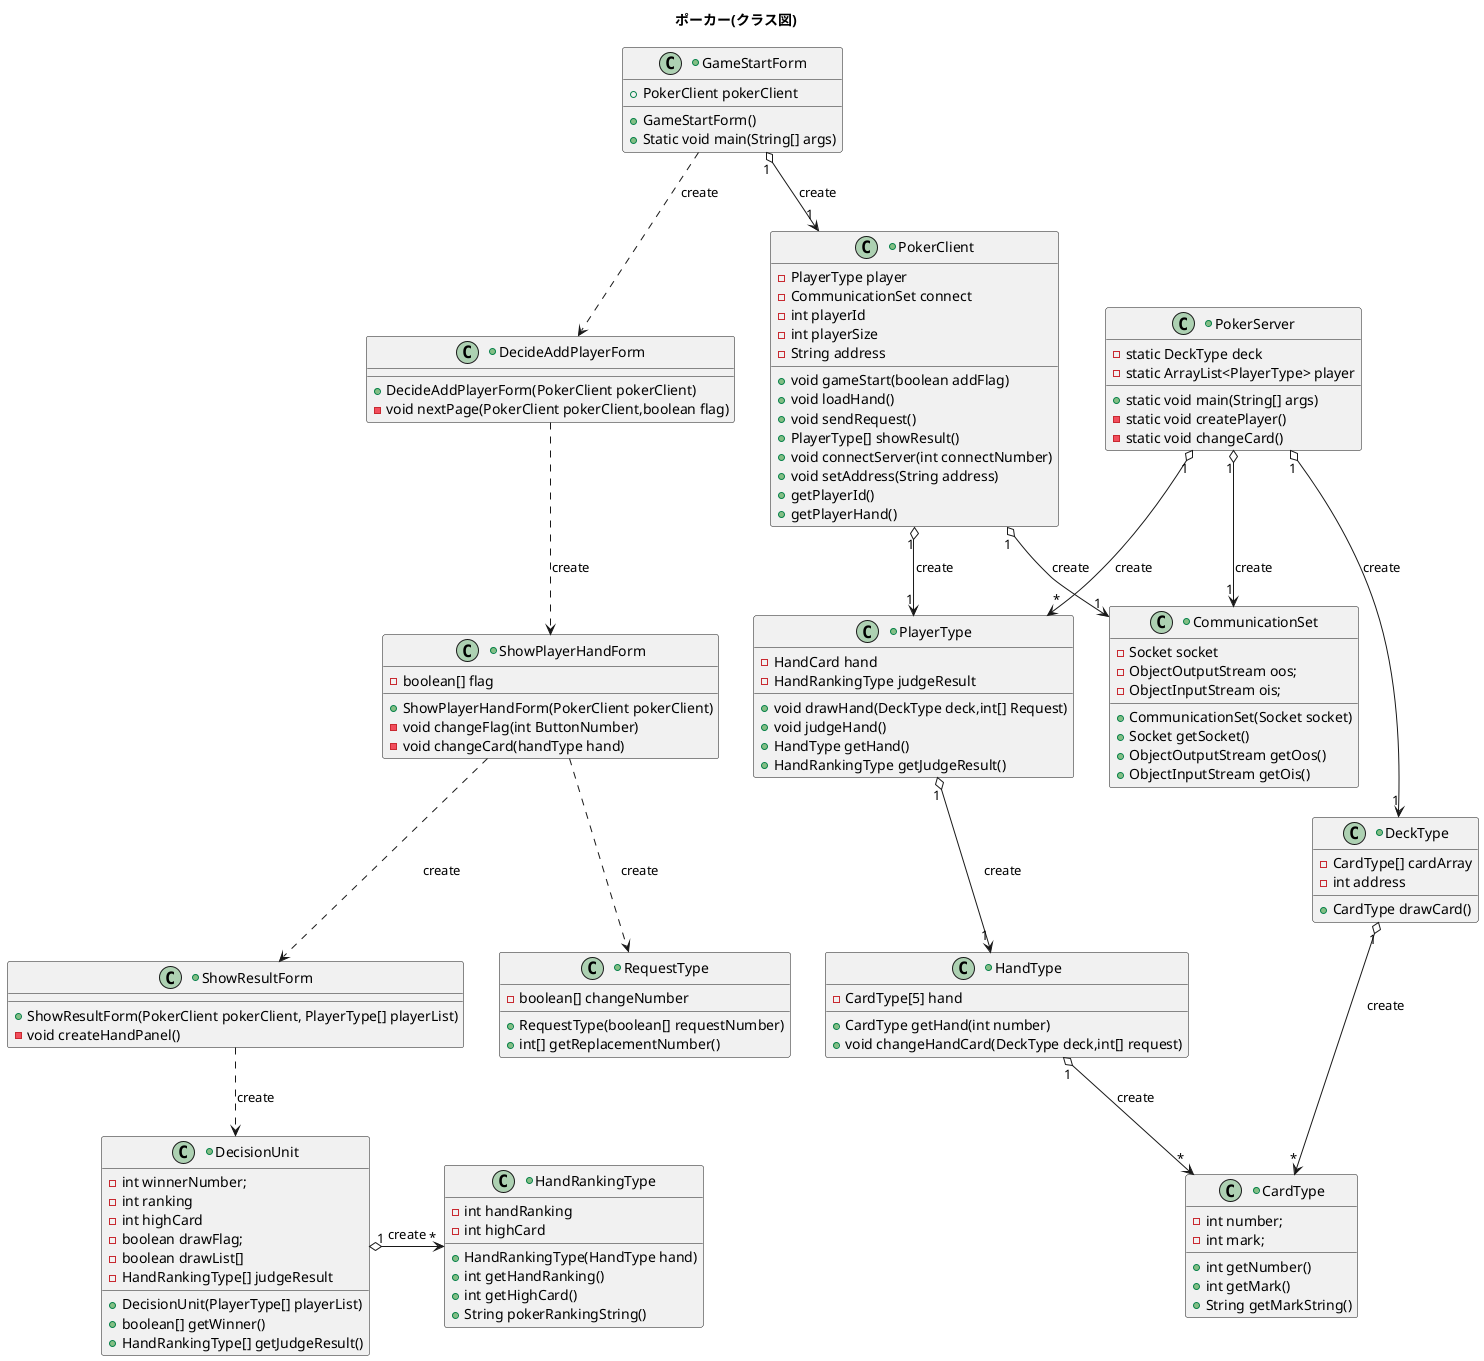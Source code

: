 @startuml
title ポーカー(クラス図)

+class CardType{
    -int number;
    -int mark;
    +int getNumber()
    +int getMark()
    +String getMarkString()
}

+class HandType{
    -CardType[5] hand
    +CardType getHand(int number)
    +void changeHandCard(DeckType deck,int[] request)
}

+class DeckType{
    -CardType[] cardArray
    -int address
    +CardType drawCard()
}

+class PlayerType{
    -HandCard hand
    -HandRankingType judgeResult
    +void drawHand(DeckType deck,int[] Request)
    +void judgeHand()
    +HandType getHand()
    +HandRankingType getJudgeResult()
}


+class PokerServer{
    -static DeckType deck
    -static ArrayList<PlayerType> player
    +static void main(String[] args)
    -static void createPlayer()
    -static void changeCard()
}

+class PokerClient{
    -PlayerType player
    -CommunicationSet connect
    -int playerId
    -int playerSize
    -String address
    +void gameStart(boolean addFlag)
    +void loadHand()
    +void sendRequest()
    +PlayerType[] showResult()
    +void connectServer(int connectNumber)
    +void setAddress(String address)
    +getPlayerId()
    +getPlayerHand()
}

+Class CommunicationSet{
    -Socket socket
    -ObjectOutputStream oos;
    -ObjectInputStream ois;
    +CommunicationSet(Socket socket)
    +Socket getSocket()
    +ObjectOutputStream getOos()
    +ObjectInputStream getOis()
}

+class DecisionUnit{
    -int winnerNumber;
    -int ranking
    -int highCard
    -boolean drawFlag;
    -boolean drawList[]
    -HandRankingType[] judgeResult
    +DecisionUnit(PlayerType[] playerList)
    +boolean[] getWinner()
    +HandRankingType[] getJudgeResult()
}

+class RequestType{
    -boolean[] changeNumber
    +RequestType(boolean[] requestNumber)
    +int[] getReplacementNumber()
}

+class HandRankingType{
    -int handRanking
    -int highCard
    +HandRankingType(HandType hand)
    +int getHandRanking()
    +int getHighCard()
    +String pokerRankingString()
}

+class GameStartForm{
    +PokerClient pokerClient
    +GameStartForm()
    +Static void main(String[] args)
}

+class DecideAddPlayerForm{
    +DecideAddPlayerForm(PokerClient pokerClient)
    -void nextPage(PokerClient pokerClient,boolean flag)
}

+class ShowPlayerHandForm{
    -boolean[] flag
    +ShowPlayerHandForm(PokerClient pokerClient)
    -void changeFlag(int ButtonNumber)
    -void changeCard(handType hand)
}

+class ShowResultForm{
    +ShowResultForm(PokerClient pokerClient, PlayerType[] playerList)
    -void createHandPanel()
}

GameStartForm "1" o-down-> "1" PokerClient : create
GameStartForm .down.> DecideAddPlayerForm : create
PokerClient "1" o-down-> "1" PlayerType : create
PokerClient "1" o-down-> "1" CommunicationSet : create
PokerServer "1" o-down-> "*" PlayerType : create
PokerServer "1" o-down-> "1" DeckType : create
PokerServer "1" o-down-> "1" CommunicationSet : create
DecideAddPlayerForm .down.> ShowPlayerHandForm : create
PlayerType "1" o-down-> "1" HandType : create
ShowPlayerHandForm .down.> ShowResultForm : create
ShowPlayerHandForm .down.> RequestType : create
HandType "1" o-down-> "*" CardType : create
DeckType "1" o-down-> "*" CardType : create
ShowResultForm .down.> DecisionUnit : create
DecisionUnit "1" o-right-> "*" HandRankingType : create

@enduml